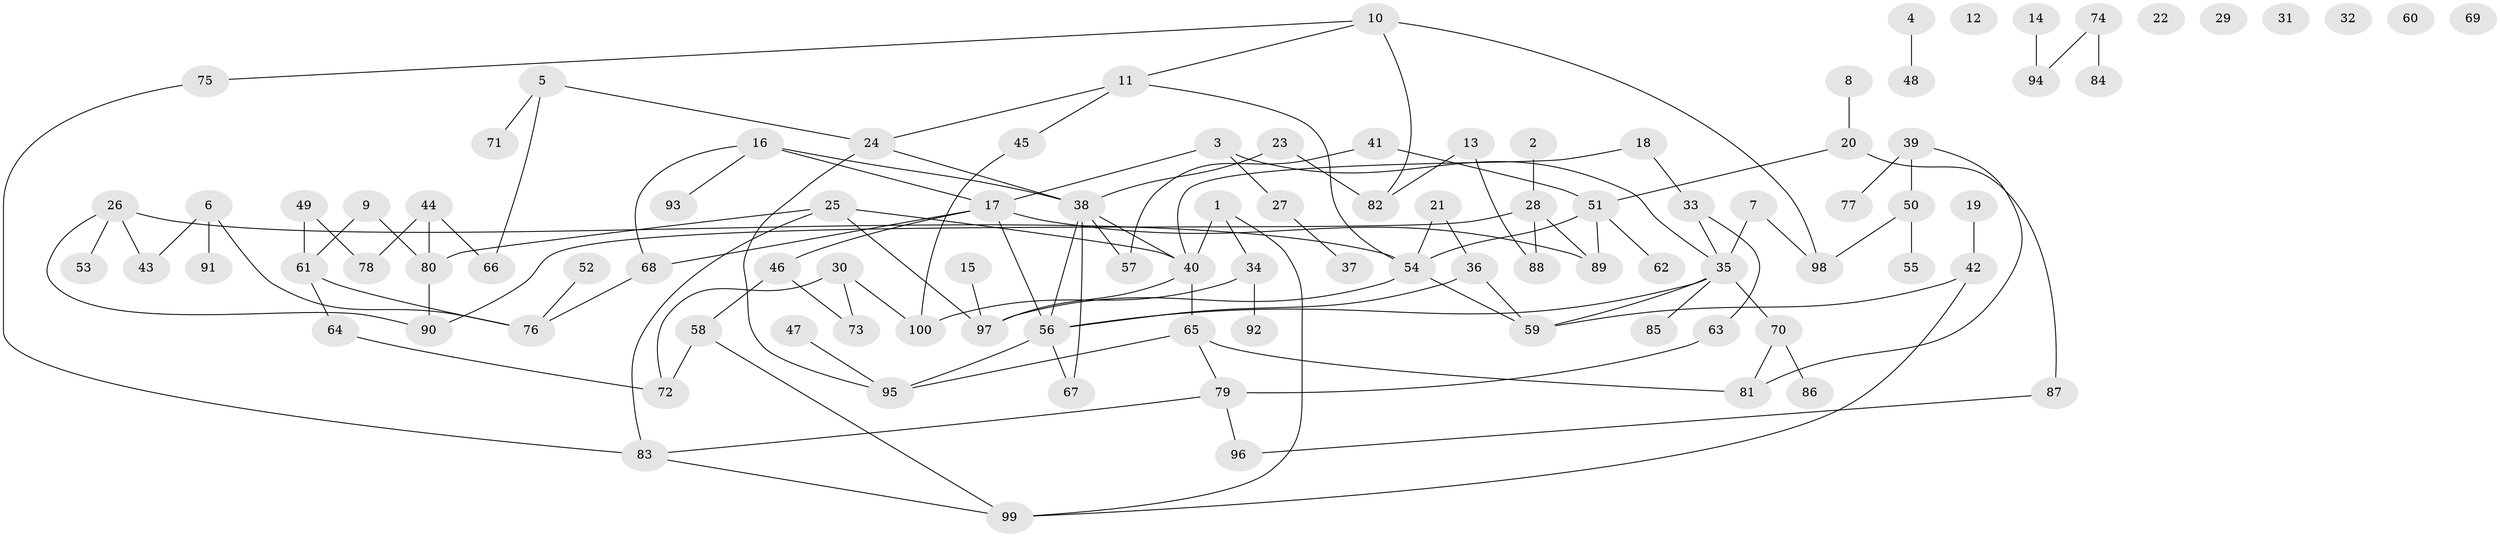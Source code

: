 // Generated by graph-tools (version 1.1) at 2025/00/03/09/25 03:00:53]
// undirected, 100 vertices, 126 edges
graph export_dot {
graph [start="1"]
  node [color=gray90,style=filled];
  1;
  2;
  3;
  4;
  5;
  6;
  7;
  8;
  9;
  10;
  11;
  12;
  13;
  14;
  15;
  16;
  17;
  18;
  19;
  20;
  21;
  22;
  23;
  24;
  25;
  26;
  27;
  28;
  29;
  30;
  31;
  32;
  33;
  34;
  35;
  36;
  37;
  38;
  39;
  40;
  41;
  42;
  43;
  44;
  45;
  46;
  47;
  48;
  49;
  50;
  51;
  52;
  53;
  54;
  55;
  56;
  57;
  58;
  59;
  60;
  61;
  62;
  63;
  64;
  65;
  66;
  67;
  68;
  69;
  70;
  71;
  72;
  73;
  74;
  75;
  76;
  77;
  78;
  79;
  80;
  81;
  82;
  83;
  84;
  85;
  86;
  87;
  88;
  89;
  90;
  91;
  92;
  93;
  94;
  95;
  96;
  97;
  98;
  99;
  100;
  1 -- 34;
  1 -- 40;
  1 -- 99;
  2 -- 28;
  3 -- 17;
  3 -- 27;
  3 -- 35;
  4 -- 48;
  5 -- 24;
  5 -- 66;
  5 -- 71;
  6 -- 43;
  6 -- 76;
  6 -- 91;
  7 -- 35;
  7 -- 98;
  8 -- 20;
  9 -- 61;
  9 -- 80;
  10 -- 11;
  10 -- 75;
  10 -- 82;
  10 -- 98;
  11 -- 24;
  11 -- 45;
  11 -- 54;
  13 -- 82;
  13 -- 88;
  14 -- 94;
  15 -- 97;
  16 -- 17;
  16 -- 38;
  16 -- 68;
  16 -- 93;
  17 -- 46;
  17 -- 56;
  17 -- 68;
  17 -- 89;
  18 -- 33;
  18 -- 40;
  19 -- 42;
  20 -- 51;
  20 -- 87;
  21 -- 36;
  21 -- 54;
  23 -- 38;
  23 -- 82;
  24 -- 38;
  24 -- 95;
  25 -- 40;
  25 -- 80;
  25 -- 83;
  25 -- 97;
  26 -- 43;
  26 -- 53;
  26 -- 54;
  26 -- 90;
  27 -- 37;
  28 -- 88;
  28 -- 89;
  28 -- 90;
  30 -- 72;
  30 -- 73;
  30 -- 100;
  33 -- 35;
  33 -- 63;
  34 -- 92;
  34 -- 100;
  35 -- 56;
  35 -- 59;
  35 -- 70;
  35 -- 85;
  36 -- 56;
  36 -- 59;
  38 -- 40;
  38 -- 56;
  38 -- 57;
  38 -- 67;
  39 -- 50;
  39 -- 77;
  39 -- 81;
  40 -- 65;
  40 -- 97;
  41 -- 51;
  41 -- 57;
  42 -- 59;
  42 -- 99;
  44 -- 66;
  44 -- 78;
  44 -- 80;
  45 -- 100;
  46 -- 58;
  46 -- 73;
  47 -- 95;
  49 -- 61;
  49 -- 78;
  50 -- 55;
  50 -- 98;
  51 -- 54;
  51 -- 62;
  51 -- 89;
  52 -- 76;
  54 -- 59;
  54 -- 97;
  56 -- 67;
  56 -- 95;
  58 -- 72;
  58 -- 99;
  61 -- 64;
  61 -- 76;
  63 -- 79;
  64 -- 72;
  65 -- 79;
  65 -- 81;
  65 -- 95;
  68 -- 76;
  70 -- 81;
  70 -- 86;
  74 -- 84;
  74 -- 94;
  75 -- 83;
  79 -- 83;
  79 -- 96;
  80 -- 90;
  83 -- 99;
  87 -- 96;
}
